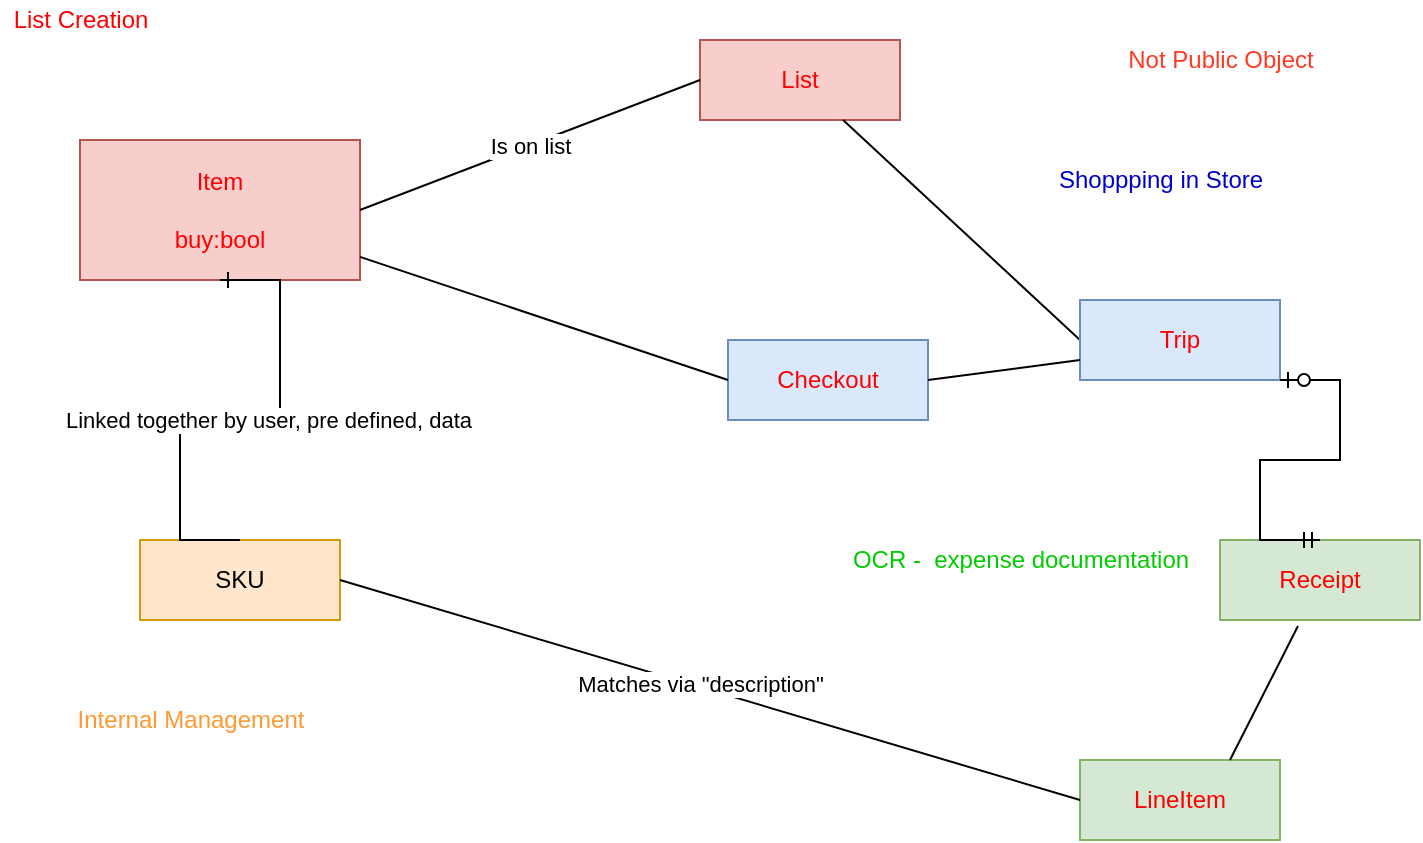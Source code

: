 <mxfile version="15.7.4" type="github">
  <diagram id="S6PIHfmrQOLt2L9f514X" name="Page-1">
    <mxGraphModel dx="2066" dy="1070" grid="1" gridSize="10" guides="1" tooltips="1" connect="1" arrows="1" fold="1" page="1" pageScale="1" pageWidth="827" pageHeight="1169" math="0" shadow="0">
      <root>
        <mxCell id="0" />
        <mxCell id="1" parent="0" />
        <mxCell id="wqtDf2Wb5N4c8WU43aYD-1" value="&lt;div&gt;&lt;font color=&quot;#FF0000&quot;&gt;Item&lt;/font&gt;&lt;/div&gt;&lt;div&gt;&lt;font color=&quot;#FF0000&quot;&gt;&lt;br&gt;&lt;/font&gt;&lt;/div&gt;&lt;div&gt;&lt;font color=&quot;#FF0000&quot;&gt;buy:bool&lt;br&gt;&lt;/font&gt;&lt;/div&gt;" style="whiteSpace=wrap;html=1;align=center;fillColor=#f8cecc;strokeColor=#b85450;" parent="1" vertex="1">
          <mxGeometry x="40" y="90" width="140" height="70" as="geometry" />
        </mxCell>
        <mxCell id="wqtDf2Wb5N4c8WU43aYD-2" value="SKU" style="whiteSpace=wrap;html=1;align=center;fillColor=#ffe6cc;strokeColor=#d79b00;" parent="1" vertex="1">
          <mxGeometry x="70" y="290" width="100" height="40" as="geometry" />
        </mxCell>
        <mxCell id="wqtDf2Wb5N4c8WU43aYD-6" value="" style="edgeStyle=entityRelationEdgeStyle;fontSize=12;html=1;endArrow=ERone;endFill=1;rounded=0;exitX=0.5;exitY=0;exitDx=0;exitDy=0;entryX=0.5;entryY=1;entryDx=0;entryDy=0;" parent="1" source="wqtDf2Wb5N4c8WU43aYD-2" target="wqtDf2Wb5N4c8WU43aYD-1" edge="1">
          <mxGeometry width="100" height="100" relative="1" as="geometry">
            <mxPoint x="80" y="280" as="sourcePoint" />
            <mxPoint x="130" y="180" as="targetPoint" />
          </mxGeometry>
        </mxCell>
        <mxCell id="wqtDf2Wb5N4c8WU43aYD-7" value="Linked together by user, pre defined, data" style="edgeLabel;html=1;align=center;verticalAlign=middle;resizable=0;points=[];" parent="wqtDf2Wb5N4c8WU43aYD-6" vertex="1" connectable="0">
          <mxGeometry x="0.018" relative="1" as="geometry">
            <mxPoint x="17" y="5" as="offset" />
          </mxGeometry>
        </mxCell>
        <mxCell id="wqtDf2Wb5N4c8WU43aYD-8" value="&lt;font color=&quot;#FF0000&quot;&gt;List&lt;/font&gt;" style="whiteSpace=wrap;html=1;align=center;fillColor=#f8cecc;strokeColor=#b85450;" parent="1" vertex="1">
          <mxGeometry x="350" y="40" width="100" height="40" as="geometry" />
        </mxCell>
        <mxCell id="wqtDf2Wb5N4c8WU43aYD-9" value="&lt;div&gt;Is on list&lt;/div&gt;" style="endArrow=none;html=1;rounded=0;exitX=1;exitY=0.5;exitDx=0;exitDy=0;entryX=0;entryY=0.5;entryDx=0;entryDy=0;" parent="1" source="wqtDf2Wb5N4c8WU43aYD-1" target="wqtDf2Wb5N4c8WU43aYD-8" edge="1">
          <mxGeometry relative="1" as="geometry">
            <mxPoint x="320" y="540" as="sourcePoint" />
            <mxPoint x="480" y="540" as="targetPoint" />
          </mxGeometry>
        </mxCell>
        <mxCell id="wqtDf2Wb5N4c8WU43aYD-11" value="" style="endArrow=none;html=1;rounded=0;exitX=0;exitY=0.5;exitDx=0;exitDy=0;" parent="1" source="wqtDf2Wb5N4c8WU43aYD-12" target="wqtDf2Wb5N4c8WU43aYD-8" edge="1">
          <mxGeometry relative="1" as="geometry">
            <mxPoint x="490" y="180" as="sourcePoint" />
            <mxPoint x="440" y="120" as="targetPoint" />
          </mxGeometry>
        </mxCell>
        <mxCell id="wqtDf2Wb5N4c8WU43aYD-12" value="&lt;font color=&quot;#FF0000&quot;&gt;Trip&lt;/font&gt;" style="whiteSpace=wrap;html=1;align=center;fillColor=#dae8fc;strokeColor=#6c8ebf;" parent="1" vertex="1">
          <mxGeometry x="540" y="170" width="100" height="40" as="geometry" />
        </mxCell>
        <mxCell id="wqtDf2Wb5N4c8WU43aYD-13" value="&lt;font color=&quot;#FF0000&quot;&gt;Checkout&lt;/font&gt;" style="whiteSpace=wrap;html=1;align=center;fillColor=#dae8fc;strokeColor=#6c8ebf;" parent="1" vertex="1">
          <mxGeometry x="364" y="190" width="100" height="40" as="geometry" />
        </mxCell>
        <mxCell id="wqtDf2Wb5N4c8WU43aYD-14" value="" style="endArrow=none;html=1;rounded=0;exitX=1;exitY=0.5;exitDx=0;exitDy=0;entryX=0;entryY=0.75;entryDx=0;entryDy=0;" parent="1" source="wqtDf2Wb5N4c8WU43aYD-13" target="wqtDf2Wb5N4c8WU43aYD-12" edge="1">
          <mxGeometry relative="1" as="geometry">
            <mxPoint x="320" y="440" as="sourcePoint" />
            <mxPoint x="480" y="440" as="targetPoint" />
          </mxGeometry>
        </mxCell>
        <mxCell id="wqtDf2Wb5N4c8WU43aYD-15" value="" style="endArrow=none;html=1;rounded=0;entryX=0;entryY=0.5;entryDx=0;entryDy=0;" parent="1" source="wqtDf2Wb5N4c8WU43aYD-1" target="wqtDf2Wb5N4c8WU43aYD-13" edge="1">
          <mxGeometry relative="1" as="geometry">
            <mxPoint x="200" y="169" as="sourcePoint" />
            <mxPoint x="360" y="169" as="targetPoint" />
          </mxGeometry>
        </mxCell>
        <mxCell id="wqtDf2Wb5N4c8WU43aYD-16" value="&lt;div&gt;&lt;font color=&quot;#FF0000&quot;&gt;Receipt&lt;/font&gt;&lt;/div&gt;" style="whiteSpace=wrap;html=1;align=center;fillColor=#d5e8d4;strokeColor=#82b366;" parent="1" vertex="1">
          <mxGeometry x="610" y="290" width="100" height="40" as="geometry" />
        </mxCell>
        <mxCell id="wqtDf2Wb5N4c8WU43aYD-17" value="" style="edgeStyle=entityRelationEdgeStyle;fontSize=12;html=1;endArrow=ERzeroToOne;startArrow=ERmandOne;rounded=0;entryX=1;entryY=1;entryDx=0;entryDy=0;exitX=0.5;exitY=0;exitDx=0;exitDy=0;" parent="1" source="wqtDf2Wb5N4c8WU43aYD-16" target="wqtDf2Wb5N4c8WU43aYD-12" edge="1">
          <mxGeometry width="100" height="100" relative="1" as="geometry">
            <mxPoint x="530" y="330" as="sourcePoint" />
            <mxPoint x="630" y="230" as="targetPoint" />
          </mxGeometry>
        </mxCell>
        <mxCell id="wqtDf2Wb5N4c8WU43aYD-18" value="&lt;font color=&quot;#FF0000&quot;&gt;LineItem&lt;/font&gt;" style="whiteSpace=wrap;html=1;align=center;fillColor=#d5e8d4;strokeColor=#82b366;" parent="1" vertex="1">
          <mxGeometry x="540" y="400" width="100" height="40" as="geometry" />
        </mxCell>
        <mxCell id="wqtDf2Wb5N4c8WU43aYD-19" value="" style="endArrow=none;html=1;rounded=0;exitX=1;exitY=0.5;exitDx=0;exitDy=0;entryX=0;entryY=0.5;entryDx=0;entryDy=0;" parent="1" source="wqtDf2Wb5N4c8WU43aYD-2" target="wqtDf2Wb5N4c8WU43aYD-18" edge="1">
          <mxGeometry relative="1" as="geometry">
            <mxPoint x="320" y="440" as="sourcePoint" />
            <mxPoint x="480" y="440" as="targetPoint" />
          </mxGeometry>
        </mxCell>
        <mxCell id="wqtDf2Wb5N4c8WU43aYD-23" value="Matches via &quot;description&quot;" style="edgeLabel;html=1;align=center;verticalAlign=middle;resizable=0;points=[];fontColor=#000000;" parent="wqtDf2Wb5N4c8WU43aYD-19" vertex="1" connectable="0">
          <mxGeometry x="-0.031" y="2" relative="1" as="geometry">
            <mxPoint as="offset" />
          </mxGeometry>
        </mxCell>
        <mxCell id="wqtDf2Wb5N4c8WU43aYD-20" value="" style="endArrow=none;html=1;rounded=0;entryX=0.75;entryY=0;entryDx=0;entryDy=0;exitX=0.39;exitY=1.075;exitDx=0;exitDy=0;exitPerimeter=0;" parent="1" source="wqtDf2Wb5N4c8WU43aYD-16" target="wqtDf2Wb5N4c8WU43aYD-18" edge="1">
          <mxGeometry relative="1" as="geometry">
            <mxPoint x="510" y="370" as="sourcePoint" />
            <mxPoint x="670" y="370" as="targetPoint" />
          </mxGeometry>
        </mxCell>
        <mxCell id="wqtDf2Wb5N4c8WU43aYD-21" value="&lt;font color=&quot;#00CC00&quot;&gt;OCR -&amp;nbsp; expense documentation&lt;br&gt;&lt;/font&gt;" style="text;html=1;align=center;verticalAlign=middle;resizable=0;points=[];autosize=1;strokeColor=none;fillColor=none;" parent="1" vertex="1">
          <mxGeometry x="420" y="290" width="180" height="20" as="geometry" />
        </mxCell>
        <mxCell id="wqtDf2Wb5N4c8WU43aYD-22" value="&lt;font color=&quot;#FF0000&quot;&gt;List Creation&lt;/font&gt;" style="text;html=1;align=center;verticalAlign=middle;resizable=0;points=[];autosize=1;strokeColor=none;fillColor=none;fontColor=#00CC00;" parent="1" vertex="1">
          <mxGeometry y="20" width="80" height="20" as="geometry" />
        </mxCell>
        <mxCell id="wqtDf2Wb5N4c8WU43aYD-24" value="&lt;font color=&quot;#0000CC&quot;&gt;Shoppping in Store&lt;/font&gt;" style="text;html=1;align=center;verticalAlign=middle;resizable=0;points=[];autosize=1;strokeColor=none;fillColor=none;fontColor=#FF0000;" parent="1" vertex="1">
          <mxGeometry x="520" y="100" width="120" height="20" as="geometry" />
        </mxCell>
        <mxCell id="wqtDf2Wb5N4c8WU43aYD-25" value="&lt;font color=&quot;#FF9933&quot;&gt;Internal Management&lt;/font&gt;" style="text;html=1;align=center;verticalAlign=middle;resizable=0;points=[];autosize=1;strokeColor=none;fillColor=none;fontColor=#000000;" parent="1" vertex="1">
          <mxGeometry x="30" y="370" width="130" height="20" as="geometry" />
        </mxCell>
        <mxCell id="ANMCo5BHHVNYbSJUFQm8-1" value="&lt;font color=&quot;#FF3A24&quot;&gt;Not Public Object&lt;/font&gt;" style="text;html=1;align=center;verticalAlign=middle;resizable=0;points=[];autosize=1;strokeColor=none;fillColor=none;" vertex="1" parent="1">
          <mxGeometry x="555" y="40" width="110" height="20" as="geometry" />
        </mxCell>
      </root>
    </mxGraphModel>
  </diagram>
</mxfile>
